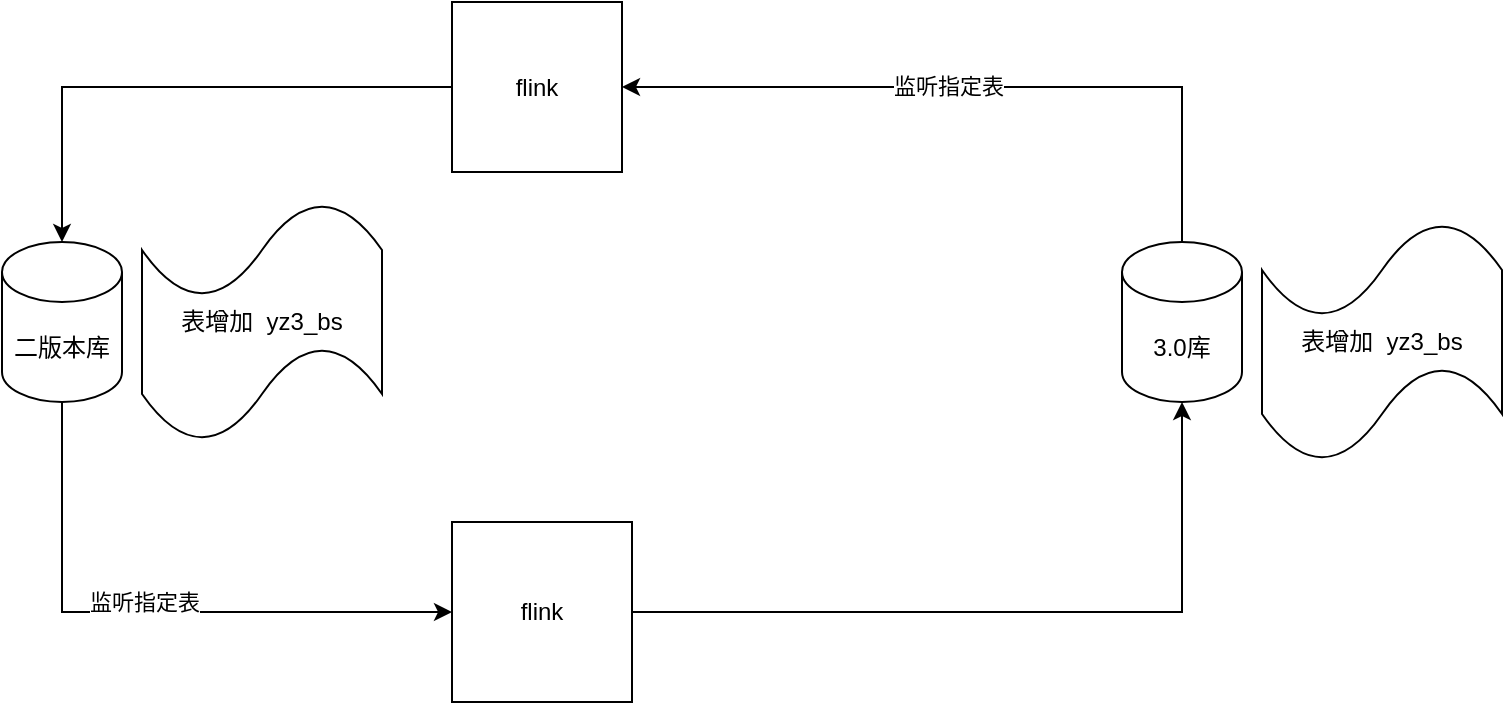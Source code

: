 <mxfile version="21.6.9" type="github">
  <diagram name="第 1 页" id="RByQ9hrg6XHV4swKEHLu">
    <mxGraphModel dx="1434" dy="790" grid="1" gridSize="10" guides="1" tooltips="1" connect="1" arrows="1" fold="1" page="1" pageScale="1" pageWidth="827" pageHeight="1169" math="0" shadow="0">
      <root>
        <mxCell id="0" />
        <mxCell id="1" parent="0" />
        <mxCell id="UUMNnpdY9hmEk74NaukQ-12" style="edgeStyle=orthogonalEdgeStyle;rounded=0;orthogonalLoop=1;jettySize=auto;html=1;exitX=1;exitY=0.5;exitDx=0;exitDy=0;entryX=0.5;entryY=1;entryDx=0;entryDy=0;entryPerimeter=0;" edge="1" parent="1" source="UUMNnpdY9hmEk74NaukQ-1" target="UUMNnpdY9hmEk74NaukQ-4">
          <mxGeometry relative="1" as="geometry" />
        </mxCell>
        <mxCell id="UUMNnpdY9hmEk74NaukQ-1" value="flink" style="whiteSpace=wrap;html=1;aspect=fixed;" vertex="1" parent="1">
          <mxGeometry x="285" y="280" width="90" height="90" as="geometry" />
        </mxCell>
        <mxCell id="UUMNnpdY9hmEk74NaukQ-5" style="edgeStyle=orthogonalEdgeStyle;rounded=0;orthogonalLoop=1;jettySize=auto;html=1;entryX=0;entryY=0.5;entryDx=0;entryDy=0;exitX=0.5;exitY=1;exitDx=0;exitDy=0;exitPerimeter=0;" edge="1" parent="1" source="UUMNnpdY9hmEk74NaukQ-3" target="UUMNnpdY9hmEk74NaukQ-1">
          <mxGeometry relative="1" as="geometry" />
        </mxCell>
        <mxCell id="UUMNnpdY9hmEk74NaukQ-6" value="监听指定表" style="edgeLabel;html=1;align=center;verticalAlign=middle;resizable=0;points=[];" vertex="1" connectable="0" parent="UUMNnpdY9hmEk74NaukQ-5">
          <mxGeometry x="-0.031" y="5" relative="1" as="geometry">
            <mxPoint as="offset" />
          </mxGeometry>
        </mxCell>
        <mxCell id="UUMNnpdY9hmEk74NaukQ-3" value="二版本库" style="shape=cylinder3;whiteSpace=wrap;html=1;boundedLbl=1;backgroundOutline=1;size=15;" vertex="1" parent="1">
          <mxGeometry x="60" y="140" width="60" height="80" as="geometry" />
        </mxCell>
        <mxCell id="UUMNnpdY9hmEk74NaukQ-9" style="edgeStyle=orthogonalEdgeStyle;rounded=0;orthogonalLoop=1;jettySize=auto;html=1;entryX=1;entryY=0.5;entryDx=0;entryDy=0;exitX=0.5;exitY=0;exitDx=0;exitDy=0;exitPerimeter=0;" edge="1" parent="1" source="UUMNnpdY9hmEk74NaukQ-4" target="UUMNnpdY9hmEk74NaukQ-8">
          <mxGeometry relative="1" as="geometry" />
        </mxCell>
        <mxCell id="UUMNnpdY9hmEk74NaukQ-10" value="监听指定表" style="edgeLabel;html=1;align=center;verticalAlign=middle;resizable=0;points=[];" vertex="1" connectable="0" parent="UUMNnpdY9hmEk74NaukQ-9">
          <mxGeometry x="0.089" y="-1" relative="1" as="geometry">
            <mxPoint as="offset" />
          </mxGeometry>
        </mxCell>
        <mxCell id="UUMNnpdY9hmEk74NaukQ-4" value="3.0库" style="shape=cylinder3;whiteSpace=wrap;html=1;boundedLbl=1;backgroundOutline=1;size=15;" vertex="1" parent="1">
          <mxGeometry x="620" y="140" width="60" height="80" as="geometry" />
        </mxCell>
        <mxCell id="UUMNnpdY9hmEk74NaukQ-11" style="edgeStyle=orthogonalEdgeStyle;rounded=0;orthogonalLoop=1;jettySize=auto;html=1;entryX=0.5;entryY=0;entryDx=0;entryDy=0;entryPerimeter=0;" edge="1" parent="1" source="UUMNnpdY9hmEk74NaukQ-8" target="UUMNnpdY9hmEk74NaukQ-3">
          <mxGeometry relative="1" as="geometry" />
        </mxCell>
        <mxCell id="UUMNnpdY9hmEk74NaukQ-8" value="flink" style="whiteSpace=wrap;html=1;aspect=fixed;" vertex="1" parent="1">
          <mxGeometry x="285" y="20" width="85" height="85" as="geometry" />
        </mxCell>
        <mxCell id="UUMNnpdY9hmEk74NaukQ-13" value="表增加&amp;nbsp; yz3_bs" style="shape=tape;whiteSpace=wrap;html=1;" vertex="1" parent="1">
          <mxGeometry x="130" y="120" width="120" height="120" as="geometry" />
        </mxCell>
        <mxCell id="UUMNnpdY9hmEk74NaukQ-14" value="表增加&amp;nbsp; yz3_bs" style="shape=tape;whiteSpace=wrap;html=1;" vertex="1" parent="1">
          <mxGeometry x="690" y="130" width="120" height="120" as="geometry" />
        </mxCell>
      </root>
    </mxGraphModel>
  </diagram>
</mxfile>
